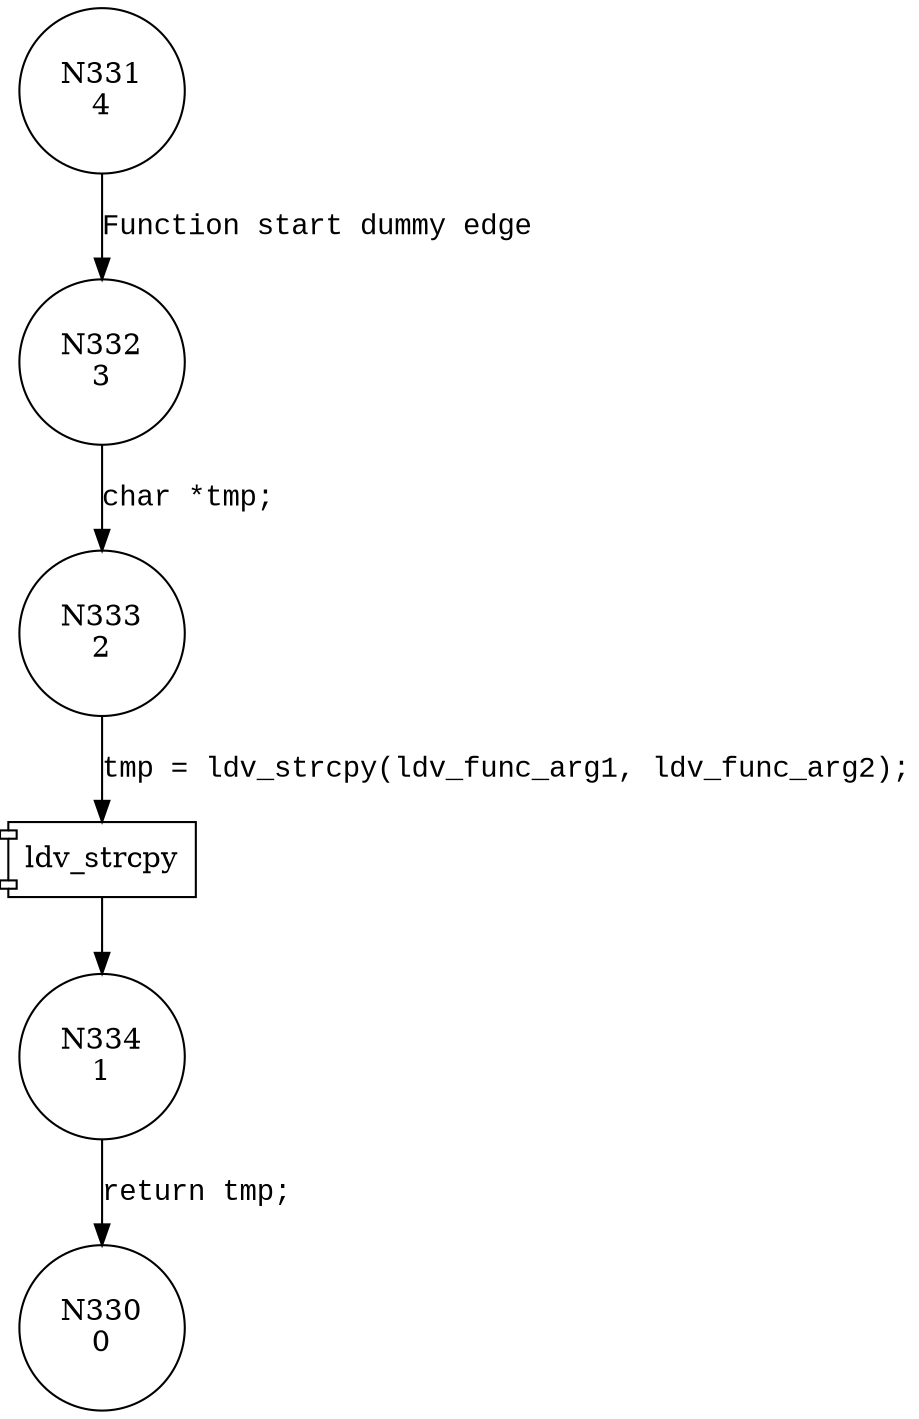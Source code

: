digraph ldv_strcpy_4 {
331 [shape="circle" label="N331\n4"]
332 [shape="circle" label="N332\n3"]
333 [shape="circle" label="N333\n2"]
334 [shape="circle" label="N334\n1"]
330 [shape="circle" label="N330\n0"]
331 -> 332 [label="Function start dummy edge" fontname="Courier New"]
100029 [shape="component" label="ldv_strcpy"]
333 -> 100029 [label="tmp = ldv_strcpy(ldv_func_arg1, ldv_func_arg2);" fontname="Courier New"]
100029 -> 334 [label="" fontname="Courier New"]
332 -> 333 [label="char *tmp;" fontname="Courier New"]
334 -> 330 [label="return tmp;" fontname="Courier New"]
}